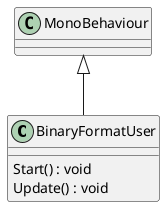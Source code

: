 @startuml
class BinaryFormatUser {
    Start() : void
    Update() : void
}
MonoBehaviour <|-- BinaryFormatUser
@enduml
